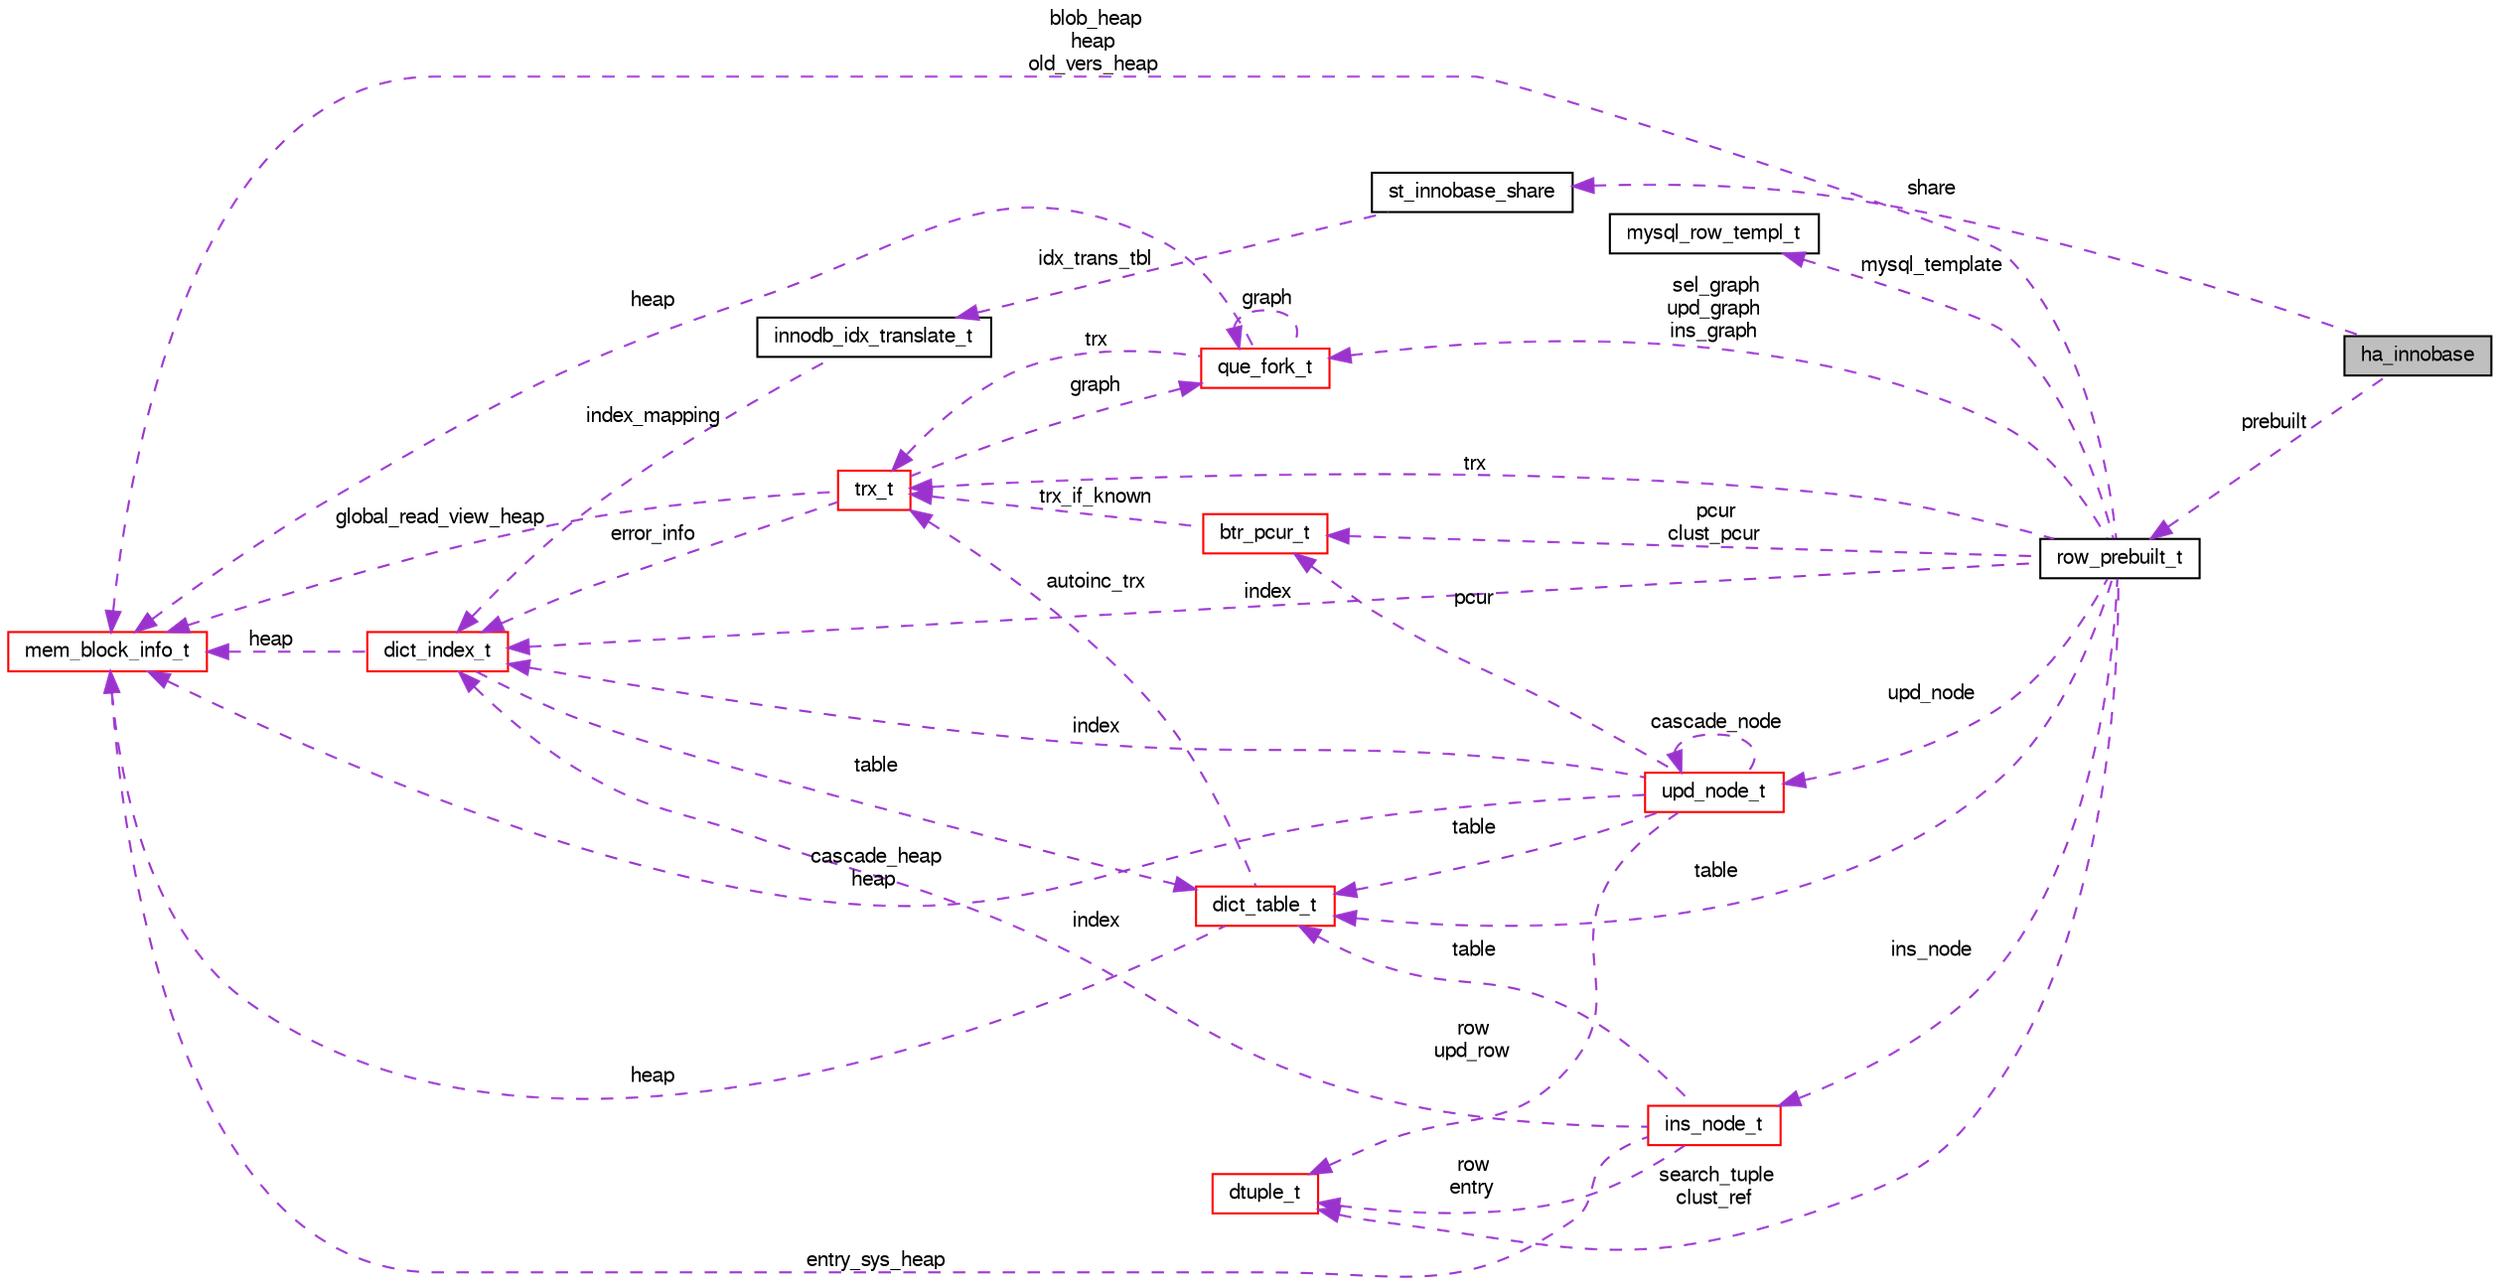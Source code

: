 digraph "ha_innobase"
{
  bgcolor="transparent";
  edge [fontname="FreeSans",fontsize="10",labelfontname="FreeSans",labelfontsize="10"];
  node [fontname="FreeSans",fontsize="10",shape=record];
  rankdir="LR";
  Node1 [label="ha_innobase",height=0.2,width=0.4,color="black", fillcolor="grey75", style="filled" fontcolor="black"];
  Node2 -> Node1 [dir="back",color="darkorchid3",fontsize="10",style="dashed",label=" share" ,fontname="FreeSans"];
  Node2 [label="st_innobase_share",height=0.2,width=0.4,color="black",URL="$structst__innobase__share.html"];
  Node3 -> Node2 [dir="back",color="darkorchid3",fontsize="10",style="dashed",label=" idx_trans_tbl" ,fontname="FreeSans"];
  Node3 [label="innodb_idx_translate_t",height=0.2,width=0.4,color="black",URL="$structinnodb__idx__translate__t.html"];
  Node4 -> Node3 [dir="back",color="darkorchid3",fontsize="10",style="dashed",label=" index_mapping" ,fontname="FreeSans"];
  Node4 [label="dict_index_t",height=0.2,width=0.4,color="red",URL="$structdict__index__t.html"];
  Node5 -> Node4 [dir="back",color="darkorchid3",fontsize="10",style="dashed",label=" table" ,fontname="FreeSans"];
  Node5 [label="dict_table_t",height=0.2,width=0.4,color="red",URL="$structdict__table__t.html"];
  Node6 -> Node5 [dir="back",color="darkorchid3",fontsize="10",style="dashed",label=" heap" ,fontname="FreeSans"];
  Node6 [label="mem_block_info_t",height=0.2,width=0.4,color="red",URL="$structmem__block__info__t.html"];
  Node7 -> Node5 [dir="back",color="darkorchid3",fontsize="10",style="dashed",label=" autoinc_trx" ,fontname="FreeSans"];
  Node7 [label="trx_t",height=0.2,width=0.4,color="red",URL="$structtrx__t.html"];
  Node4 -> Node7 [dir="back",color="darkorchid3",fontsize="10",style="dashed",label=" error_info" ,fontname="FreeSans"];
  Node6 -> Node7 [dir="back",color="darkorchid3",fontsize="10",style="dashed",label=" global_read_view_heap" ,fontname="FreeSans"];
  Node8 -> Node7 [dir="back",color="darkorchid3",fontsize="10",style="dashed",label=" graph" ,fontname="FreeSans"];
  Node8 [label="que_fork_t",height=0.2,width=0.4,color="red",URL="$structque__fork__t.html"];
  Node6 -> Node8 [dir="back",color="darkorchid3",fontsize="10",style="dashed",label=" heap" ,fontname="FreeSans"];
  Node7 -> Node8 [dir="back",color="darkorchid3",fontsize="10",style="dashed",label=" trx" ,fontname="FreeSans"];
  Node8 -> Node8 [dir="back",color="darkorchid3",fontsize="10",style="dashed",label=" graph" ,fontname="FreeSans"];
  Node6 -> Node4 [dir="back",color="darkorchid3",fontsize="10",style="dashed",label=" heap" ,fontname="FreeSans"];
  Node9 -> Node1 [dir="back",color="darkorchid3",fontsize="10",style="dashed",label=" prebuilt" ,fontname="FreeSans"];
  Node9 [label="row_prebuilt_t",height=0.2,width=0.4,color="black",URL="$structrow__prebuilt__t.html"];
  Node10 -> Node9 [dir="back",color="darkorchid3",fontsize="10",style="dashed",label=" upd_node" ,fontname="FreeSans"];
  Node10 [label="upd_node_t",height=0.2,width=0.4,color="red",URL="$structupd__node__t.html"];
  Node10 -> Node10 [dir="back",color="darkorchid3",fontsize="10",style="dashed",label=" cascade_node" ,fontname="FreeSans"];
  Node4 -> Node10 [dir="back",color="darkorchid3",fontsize="10",style="dashed",label=" index" ,fontname="FreeSans"];
  Node5 -> Node10 [dir="back",color="darkorchid3",fontsize="10",style="dashed",label=" table" ,fontname="FreeSans"];
  Node6 -> Node10 [dir="back",color="darkorchid3",fontsize="10",style="dashed",label=" cascade_heap\nheap" ,fontname="FreeSans"];
  Node11 -> Node10 [dir="back",color="darkorchid3",fontsize="10",style="dashed",label=" row\nupd_row" ,fontname="FreeSans"];
  Node11 [label="dtuple_t",height=0.2,width=0.4,color="red",URL="$structdtuple__t.html"];
  Node12 -> Node10 [dir="back",color="darkorchid3",fontsize="10",style="dashed",label=" pcur" ,fontname="FreeSans"];
  Node12 [label="btr_pcur_t",height=0.2,width=0.4,color="red",URL="$structbtr__pcur__t.html"];
  Node7 -> Node12 [dir="back",color="darkorchid3",fontsize="10",style="dashed",label=" trx_if_known" ,fontname="FreeSans"];
  Node4 -> Node9 [dir="back",color="darkorchid3",fontsize="10",style="dashed",label=" index" ,fontname="FreeSans"];
  Node5 -> Node9 [dir="back",color="darkorchid3",fontsize="10",style="dashed",label=" table" ,fontname="FreeSans"];
  Node6 -> Node9 [dir="back",color="darkorchid3",fontsize="10",style="dashed",label=" blob_heap\nheap\nold_vers_heap" ,fontname="FreeSans"];
  Node7 -> Node9 [dir="back",color="darkorchid3",fontsize="10",style="dashed",label=" trx" ,fontname="FreeSans"];
  Node11 -> Node9 [dir="back",color="darkorchid3",fontsize="10",style="dashed",label=" search_tuple\nclust_ref" ,fontname="FreeSans"];
  Node13 -> Node9 [dir="back",color="darkorchid3",fontsize="10",style="dashed",label=" mysql_template" ,fontname="FreeSans"];
  Node13 [label="mysql_row_templ_t",height=0.2,width=0.4,color="black",URL="$structmysql__row__templ__t.html"];
  Node12 -> Node9 [dir="back",color="darkorchid3",fontsize="10",style="dashed",label=" pcur\nclust_pcur" ,fontname="FreeSans"];
  Node8 -> Node9 [dir="back",color="darkorchid3",fontsize="10",style="dashed",label=" sel_graph\nupd_graph\nins_graph" ,fontname="FreeSans"];
  Node14 -> Node9 [dir="back",color="darkorchid3",fontsize="10",style="dashed",label=" ins_node" ,fontname="FreeSans"];
  Node14 [label="ins_node_t",height=0.2,width=0.4,color="red",URL="$structins__node__t.html"];
  Node4 -> Node14 [dir="back",color="darkorchid3",fontsize="10",style="dashed",label=" index" ,fontname="FreeSans"];
  Node5 -> Node14 [dir="back",color="darkorchid3",fontsize="10",style="dashed",label=" table" ,fontname="FreeSans"];
  Node6 -> Node14 [dir="back",color="darkorchid3",fontsize="10",style="dashed",label=" entry_sys_heap" ,fontname="FreeSans"];
  Node11 -> Node14 [dir="back",color="darkorchid3",fontsize="10",style="dashed",label=" row\nentry" ,fontname="FreeSans"];
}
